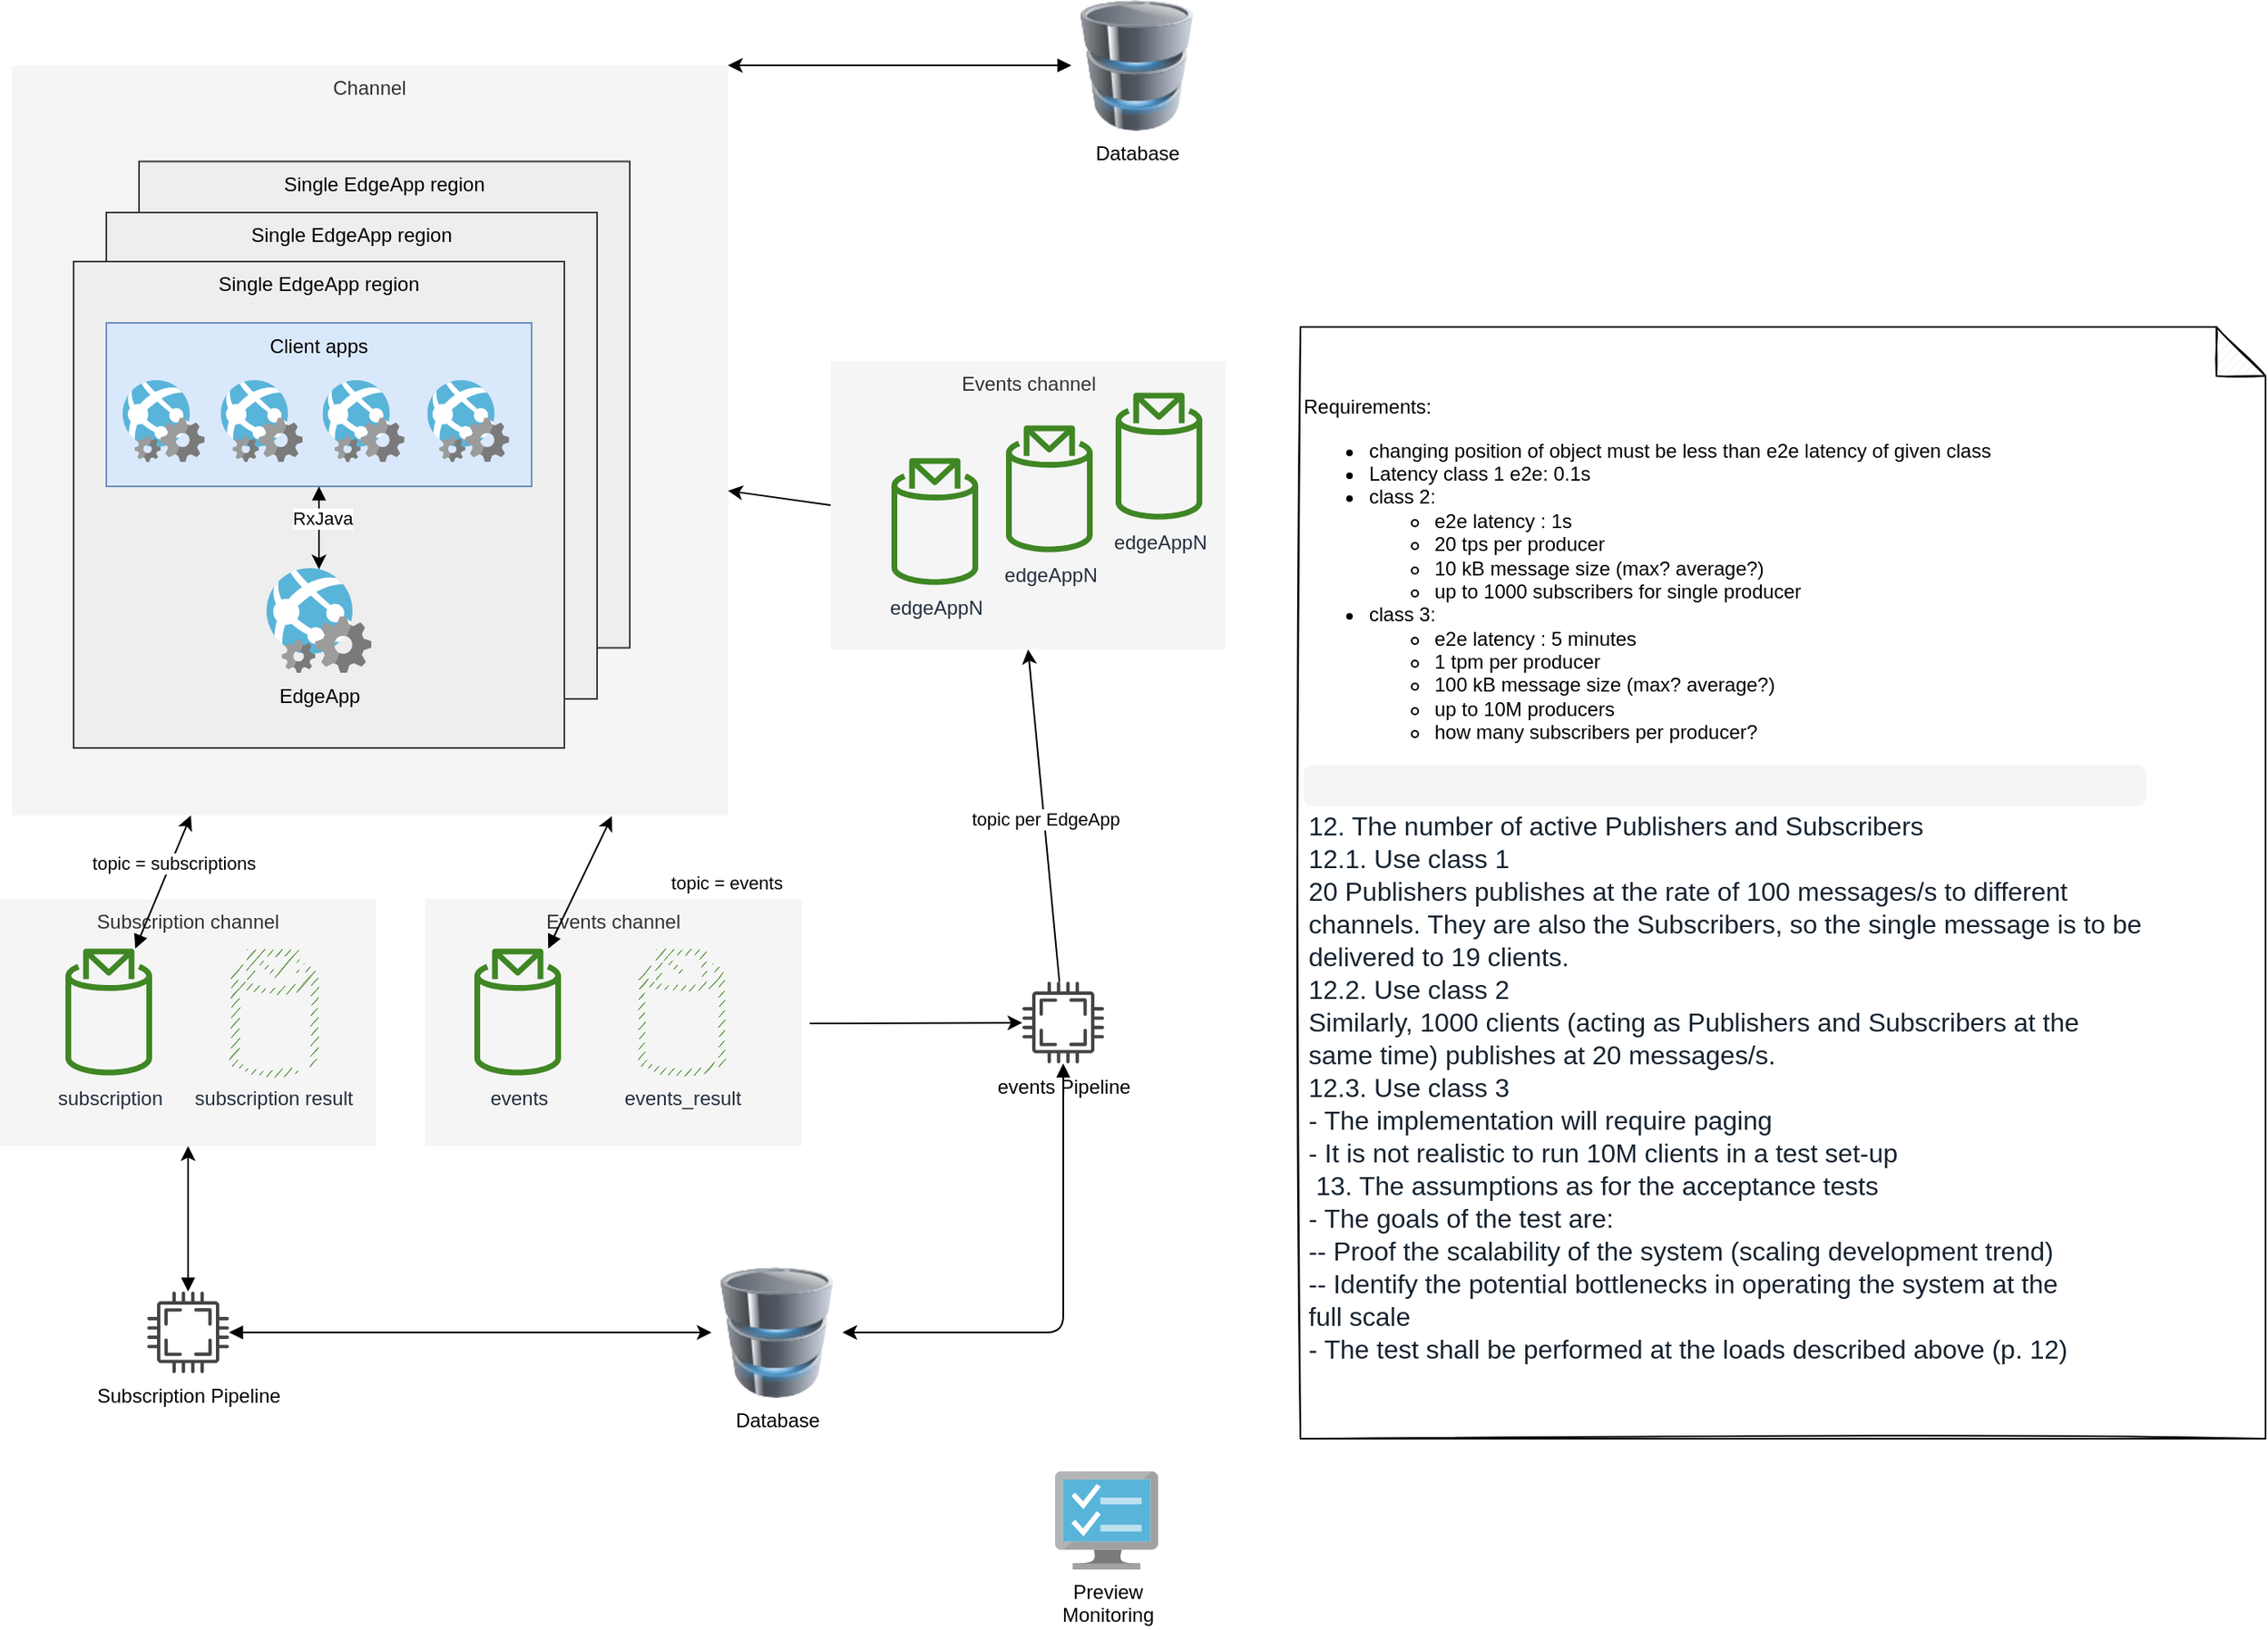 <mxfile version="15.9.4" type="github">
  <diagram id="WI9T0HZ2pTsCkuznbFz-" name="Page-1">
    <mxGraphModel dx="988" dy="1389" grid="1" gridSize="10" guides="1" tooltips="1" connect="1" arrows="1" fold="1" page="1" pageScale="1" pageWidth="1169" pageHeight="827" math="0" shadow="0">
      <root>
        <mxCell id="0" />
        <mxCell id="1" parent="0" />
        <mxCell id="73gjUbMc13ic_WcBG1Tp-119" value="Events channel" style="rounded=0;whiteSpace=wrap;html=1;fillColor=#f5f5f5;strokeColor=none;fontColor=#333333;verticalAlign=top;" vertex="1" parent="1">
          <mxGeometry x="532.75" y="-19.25" width="241.5" height="176.5" as="geometry" />
        </mxCell>
        <mxCell id="73gjUbMc13ic_WcBG1Tp-116" value="edgeAppN" style="sketch=0;outlineConnect=0;fontColor=#232F3E;gradientColor=none;fillColor=#3F8624;strokeColor=none;dashed=0;verticalLabelPosition=bottom;verticalAlign=top;align=center;html=1;fontSize=12;fontStyle=0;aspect=fixed;pointerEvents=1;shape=mxgraph.aws4.topic_2;" vertex="1" parent="1">
          <mxGeometry x="640" y="20" width="53" height="78" as="geometry" />
        </mxCell>
        <mxCell id="73gjUbMc13ic_WcBG1Tp-117" value="edgeAppN" style="sketch=0;outlineConnect=0;fontColor=#232F3E;gradientColor=none;fillColor=#3F8624;strokeColor=none;dashed=0;verticalLabelPosition=bottom;verticalAlign=top;align=center;html=1;fontSize=12;fontStyle=0;aspect=fixed;pointerEvents=1;shape=mxgraph.aws4.topic_2;" vertex="1" parent="1">
          <mxGeometry x="707" width="53" height="78" as="geometry" />
        </mxCell>
        <mxCell id="73gjUbMc13ic_WcBG1Tp-104" style="edgeStyle=none;rounded=1;orthogonalLoop=1;jettySize=auto;html=1;startArrow=none;startFill=0;" edge="1" parent="1" target="73gjUbMc13ic_WcBG1Tp-102">
          <mxGeometry relative="1" as="geometry">
            <mxPoint x="520" y="386" as="sourcePoint" />
          </mxGeometry>
        </mxCell>
        <mxCell id="73gjUbMc13ic_WcBG1Tp-96" value="Events channel" style="rounded=0;whiteSpace=wrap;html=1;fillColor=#f5f5f5;strokeColor=none;fontColor=#333333;verticalAlign=top;" vertex="1" parent="1">
          <mxGeometry x="285" y="310" width="230" height="151" as="geometry" />
        </mxCell>
        <mxCell id="73gjUbMc13ic_WcBG1Tp-95" value="Subscription channel" style="rounded=0;whiteSpace=wrap;html=1;fillColor=#f5f5f5;strokeColor=none;fontColor=#333333;verticalAlign=top;" vertex="1" parent="1">
          <mxGeometry x="25" y="310" width="230" height="151" as="geometry" />
        </mxCell>
        <mxCell id="AcxdMaKK0mU5kZiv2lnr-5" value="Preview&lt;br&gt;Monitoring&lt;br&gt;" style="aspect=fixed;html=1;perimeter=none;align=center;shadow=0;dashed=0;image;fontSize=12;image=img/lib/mscae/TaskVM.svg;" parent="1" vertex="1">
          <mxGeometry x="670" y="660" width="63" height="60" as="geometry" />
        </mxCell>
        <mxCell id="73gjUbMc13ic_WcBG1Tp-90" style="edgeStyle=none;rounded=1;orthogonalLoop=1;jettySize=auto;html=1;entryX=1;entryY=0;entryDx=0;entryDy=0;startArrow=block;startFill=1;" edge="1" parent="1" source="73gjUbMc13ic_WcBG1Tp-8" target="73gjUbMc13ic_WcBG1Tp-86">
          <mxGeometry relative="1" as="geometry" />
        </mxCell>
        <mxCell id="73gjUbMc13ic_WcBG1Tp-8" value="Database" style="image;html=1;image=img/lib/clip_art/computers/Database_128x128.png" vertex="1" parent="1">
          <mxGeometry x="680" y="-240" width="80" height="80" as="geometry" />
        </mxCell>
        <mxCell id="73gjUbMc13ic_WcBG1Tp-45" value="" style="group" vertex="1" connectable="0" parent="1">
          <mxGeometry x="70" y="-80" width="400" height="338.75" as="geometry" />
        </mxCell>
        <mxCell id="73gjUbMc13ic_WcBG1Tp-76" value="" style="group" vertex="1" connectable="0" parent="73gjUbMc13ic_WcBG1Tp-45">
          <mxGeometry x="40" y="-61.25" width="360" height="400" as="geometry" />
        </mxCell>
        <mxCell id="73gjUbMc13ic_WcBG1Tp-86" value="Channel" style="rounded=0;whiteSpace=wrap;html=1;fillColor=#f5f5f5;strokeColor=none;fontColor=#333333;verticalAlign=top;" vertex="1" parent="73gjUbMc13ic_WcBG1Tp-76">
          <mxGeometry x="-77.75" y="-58.75" width="437.75" height="458.75" as="geometry" />
        </mxCell>
        <mxCell id="73gjUbMc13ic_WcBG1Tp-77" value="Single EdgeApp region" style="rounded=0;whiteSpace=wrap;html=1;fillColor=#eeeeee;strokeColor=#36393d;verticalAlign=top;" vertex="1" parent="73gjUbMc13ic_WcBG1Tp-76">
          <mxGeometry width="300" height="297.5" as="geometry" />
        </mxCell>
        <mxCell id="73gjUbMc13ic_WcBG1Tp-78" value="EdgeApp" style="aspect=fixed;html=1;perimeter=none;align=center;shadow=0;dashed=0;image;fontSize=12;image=img/lib/mscae/WebApp_WebJobs.svg;labelBackgroundColor=none;" vertex="1" parent="73gjUbMc13ic_WcBG1Tp-76">
          <mxGeometry x="118" y="187.5" width="64" height="64" as="geometry" />
        </mxCell>
        <mxCell id="73gjUbMc13ic_WcBG1Tp-79" style="edgeStyle=none;rounded=1;orthogonalLoop=1;jettySize=auto;html=1;exitX=0;exitY=0;exitDx=0;exitDy=0;startArrow=block;startFill=1;" edge="1" parent="73gjUbMc13ic_WcBG1Tp-76" source="73gjUbMc13ic_WcBG1Tp-78" target="73gjUbMc13ic_WcBG1Tp-78">
          <mxGeometry relative="1" as="geometry" />
        </mxCell>
        <mxCell id="73gjUbMc13ic_WcBG1Tp-80" value="Client apps" style="rounded=0;whiteSpace=wrap;html=1;fillColor=#dae8fc;strokeColor=#6c8ebf;verticalAlign=top;" vertex="1" parent="73gjUbMc13ic_WcBG1Tp-76">
          <mxGeometry x="20" y="37.5" width="260" height="100" as="geometry" />
        </mxCell>
        <mxCell id="73gjUbMc13ic_WcBG1Tp-81" style="edgeStyle=none;rounded=1;orthogonalLoop=1;jettySize=auto;html=1;entryX=0.5;entryY=0.012;entryDx=0;entryDy=0;entryPerimeter=0;startArrow=block;startFill=1;" edge="1" parent="73gjUbMc13ic_WcBG1Tp-76" source="73gjUbMc13ic_WcBG1Tp-80" target="73gjUbMc13ic_WcBG1Tp-78">
          <mxGeometry relative="1" as="geometry" />
        </mxCell>
        <mxCell id="73gjUbMc13ic_WcBG1Tp-82" value="" style="aspect=fixed;html=1;perimeter=none;align=center;shadow=0;dashed=0;image;fontSize=12;image=img/lib/mscae/WebApp_WebJobs.svg;labelBackgroundColor=none;" vertex="1" parent="73gjUbMc13ic_WcBG1Tp-76">
          <mxGeometry x="30" y="72.5" width="50" height="50" as="geometry" />
        </mxCell>
        <mxCell id="73gjUbMc13ic_WcBG1Tp-83" value="" style="aspect=fixed;html=1;perimeter=none;align=center;shadow=0;dashed=0;image;fontSize=12;image=img/lib/mscae/WebApp_WebJobs.svg;labelBackgroundColor=none;" vertex="1" parent="73gjUbMc13ic_WcBG1Tp-76">
          <mxGeometry x="90" y="72.5" width="50" height="50" as="geometry" />
        </mxCell>
        <mxCell id="73gjUbMc13ic_WcBG1Tp-84" value="" style="aspect=fixed;html=1;perimeter=none;align=center;shadow=0;dashed=0;image;fontSize=12;image=img/lib/mscae/WebApp_WebJobs.svg;labelBackgroundColor=none;" vertex="1" parent="73gjUbMc13ic_WcBG1Tp-76">
          <mxGeometry x="152.25" y="72.5" width="50" height="50" as="geometry" />
        </mxCell>
        <mxCell id="73gjUbMc13ic_WcBG1Tp-85" value="" style="aspect=fixed;html=1;perimeter=none;align=center;shadow=0;dashed=0;image;fontSize=12;image=img/lib/mscae/WebApp_WebJobs.svg;labelBackgroundColor=none;" vertex="1" parent="73gjUbMc13ic_WcBG1Tp-76">
          <mxGeometry x="216.25" y="72.5" width="50" height="50" as="geometry" />
        </mxCell>
        <mxCell id="73gjUbMc13ic_WcBG1Tp-66" value="" style="group" vertex="1" connectable="0" parent="73gjUbMc13ic_WcBG1Tp-45">
          <mxGeometry x="20" y="-30" width="300" height="297.5" as="geometry" />
        </mxCell>
        <mxCell id="73gjUbMc13ic_WcBG1Tp-67" value="Single EdgeApp region" style="rounded=0;whiteSpace=wrap;html=1;fillColor=#eeeeee;strokeColor=#36393d;verticalAlign=top;" vertex="1" parent="73gjUbMc13ic_WcBG1Tp-66">
          <mxGeometry width="300" height="297.5" as="geometry" />
        </mxCell>
        <mxCell id="73gjUbMc13ic_WcBG1Tp-68" value="EdgeApp" style="aspect=fixed;html=1;perimeter=none;align=center;shadow=0;dashed=0;image;fontSize=12;image=img/lib/mscae/WebApp_WebJobs.svg;labelBackgroundColor=none;" vertex="1" parent="73gjUbMc13ic_WcBG1Tp-66">
          <mxGeometry x="118" y="187.5" width="64" height="64" as="geometry" />
        </mxCell>
        <mxCell id="73gjUbMc13ic_WcBG1Tp-69" style="edgeStyle=none;rounded=1;orthogonalLoop=1;jettySize=auto;html=1;exitX=0;exitY=0;exitDx=0;exitDy=0;startArrow=block;startFill=1;" edge="1" parent="73gjUbMc13ic_WcBG1Tp-66" source="73gjUbMc13ic_WcBG1Tp-68" target="73gjUbMc13ic_WcBG1Tp-68">
          <mxGeometry relative="1" as="geometry" />
        </mxCell>
        <mxCell id="73gjUbMc13ic_WcBG1Tp-70" value="Client apps" style="rounded=0;whiteSpace=wrap;html=1;fillColor=#dae8fc;strokeColor=#6c8ebf;verticalAlign=top;" vertex="1" parent="73gjUbMc13ic_WcBG1Tp-66">
          <mxGeometry x="20" y="37.5" width="260" height="100" as="geometry" />
        </mxCell>
        <mxCell id="73gjUbMc13ic_WcBG1Tp-71" style="edgeStyle=none;rounded=1;orthogonalLoop=1;jettySize=auto;html=1;entryX=0.5;entryY=0.012;entryDx=0;entryDy=0;entryPerimeter=0;startArrow=block;startFill=1;" edge="1" parent="73gjUbMc13ic_WcBG1Tp-66" source="73gjUbMc13ic_WcBG1Tp-70" target="73gjUbMc13ic_WcBG1Tp-68">
          <mxGeometry relative="1" as="geometry" />
        </mxCell>
        <mxCell id="73gjUbMc13ic_WcBG1Tp-72" value="" style="aspect=fixed;html=1;perimeter=none;align=center;shadow=0;dashed=0;image;fontSize=12;image=img/lib/mscae/WebApp_WebJobs.svg;labelBackgroundColor=none;" vertex="1" parent="73gjUbMc13ic_WcBG1Tp-66">
          <mxGeometry x="30" y="72.5" width="50" height="50" as="geometry" />
        </mxCell>
        <mxCell id="73gjUbMc13ic_WcBG1Tp-73" value="" style="aspect=fixed;html=1;perimeter=none;align=center;shadow=0;dashed=0;image;fontSize=12;image=img/lib/mscae/WebApp_WebJobs.svg;labelBackgroundColor=none;" vertex="1" parent="73gjUbMc13ic_WcBG1Tp-66">
          <mxGeometry x="90" y="72.5" width="50" height="50" as="geometry" />
        </mxCell>
        <mxCell id="73gjUbMc13ic_WcBG1Tp-74" value="" style="aspect=fixed;html=1;perimeter=none;align=center;shadow=0;dashed=0;image;fontSize=12;image=img/lib/mscae/WebApp_WebJobs.svg;labelBackgroundColor=none;" vertex="1" parent="73gjUbMc13ic_WcBG1Tp-66">
          <mxGeometry x="152.25" y="72.5" width="50" height="50" as="geometry" />
        </mxCell>
        <mxCell id="73gjUbMc13ic_WcBG1Tp-75" value="" style="aspect=fixed;html=1;perimeter=none;align=center;shadow=0;dashed=0;image;fontSize=12;image=img/lib/mscae/WebApp_WebJobs.svg;labelBackgroundColor=none;" vertex="1" parent="73gjUbMc13ic_WcBG1Tp-66">
          <mxGeometry x="216.25" y="72.5" width="50" height="50" as="geometry" />
        </mxCell>
        <mxCell id="73gjUbMc13ic_WcBG1Tp-43" value="Single EdgeApp region" style="rounded=0;whiteSpace=wrap;html=1;fillColor=#eeeeee;strokeColor=#36393d;verticalAlign=top;" vertex="1" parent="73gjUbMc13ic_WcBG1Tp-45">
          <mxGeometry width="300" height="297.5" as="geometry" />
        </mxCell>
        <mxCell id="73gjUbMc13ic_WcBG1Tp-1" value="EdgeApp" style="aspect=fixed;html=1;perimeter=none;align=center;shadow=0;dashed=0;image;fontSize=12;image=img/lib/mscae/WebApp_WebJobs.svg;labelBackgroundColor=none;" vertex="1" parent="73gjUbMc13ic_WcBG1Tp-45">
          <mxGeometry x="118" y="187.5" width="64" height="64" as="geometry" />
        </mxCell>
        <mxCell id="73gjUbMc13ic_WcBG1Tp-37" style="edgeStyle=none;rounded=1;orthogonalLoop=1;jettySize=auto;html=1;exitX=0;exitY=0;exitDx=0;exitDy=0;startArrow=block;startFill=1;" edge="1" parent="73gjUbMc13ic_WcBG1Tp-45" source="73gjUbMc13ic_WcBG1Tp-1" target="73gjUbMc13ic_WcBG1Tp-1">
          <mxGeometry relative="1" as="geometry" />
        </mxCell>
        <mxCell id="73gjUbMc13ic_WcBG1Tp-11" value="Client apps" style="rounded=0;whiteSpace=wrap;html=1;fillColor=#dae8fc;strokeColor=#6c8ebf;verticalAlign=top;" vertex="1" parent="73gjUbMc13ic_WcBG1Tp-45">
          <mxGeometry x="20" y="37.5" width="260" height="100" as="geometry" />
        </mxCell>
        <mxCell id="73gjUbMc13ic_WcBG1Tp-41" style="edgeStyle=none;rounded=1;orthogonalLoop=1;jettySize=auto;html=1;entryX=0.5;entryY=0.012;entryDx=0;entryDy=0;entryPerimeter=0;startArrow=block;startFill=1;" edge="1" parent="73gjUbMc13ic_WcBG1Tp-45" source="73gjUbMc13ic_WcBG1Tp-11" target="73gjUbMc13ic_WcBG1Tp-1">
          <mxGeometry relative="1" as="geometry" />
        </mxCell>
        <mxCell id="73gjUbMc13ic_WcBG1Tp-115" value="RxJava" style="edgeLabel;html=1;align=center;verticalAlign=middle;resizable=0;points=[];" vertex="1" connectable="0" parent="73gjUbMc13ic_WcBG1Tp-41">
          <mxGeometry x="-0.271" y="2" relative="1" as="geometry">
            <mxPoint y="1" as="offset" />
          </mxGeometry>
        </mxCell>
        <mxCell id="73gjUbMc13ic_WcBG1Tp-4" value="" style="aspect=fixed;html=1;perimeter=none;align=center;shadow=0;dashed=0;image;fontSize=12;image=img/lib/mscae/WebApp_WebJobs.svg;labelBackgroundColor=none;" vertex="1" parent="73gjUbMc13ic_WcBG1Tp-45">
          <mxGeometry x="30" y="72.5" width="50" height="50" as="geometry" />
        </mxCell>
        <mxCell id="73gjUbMc13ic_WcBG1Tp-15" value="" style="aspect=fixed;html=1;perimeter=none;align=center;shadow=0;dashed=0;image;fontSize=12;image=img/lib/mscae/WebApp_WebJobs.svg;labelBackgroundColor=none;" vertex="1" parent="73gjUbMc13ic_WcBG1Tp-45">
          <mxGeometry x="90" y="72.5" width="50" height="50" as="geometry" />
        </mxCell>
        <mxCell id="73gjUbMc13ic_WcBG1Tp-16" value="" style="aspect=fixed;html=1;perimeter=none;align=center;shadow=0;dashed=0;image;fontSize=12;image=img/lib/mscae/WebApp_WebJobs.svg;labelBackgroundColor=none;" vertex="1" parent="73gjUbMc13ic_WcBG1Tp-45">
          <mxGeometry x="152.25" y="72.5" width="50" height="50" as="geometry" />
        </mxCell>
        <mxCell id="73gjUbMc13ic_WcBG1Tp-17" value="" style="aspect=fixed;html=1;perimeter=none;align=center;shadow=0;dashed=0;image;fontSize=12;image=img/lib/mscae/WebApp_WebJobs.svg;labelBackgroundColor=none;" vertex="1" parent="73gjUbMc13ic_WcBG1Tp-45">
          <mxGeometry x="216.25" y="72.5" width="50" height="50" as="geometry" />
        </mxCell>
        <mxCell id="73gjUbMc13ic_WcBG1Tp-91" value="subscription" style="sketch=0;outlineConnect=0;fontColor=#232F3E;gradientColor=none;fillColor=#3F8624;strokeColor=none;dashed=0;verticalLabelPosition=bottom;verticalAlign=top;align=center;html=1;fontSize=12;fontStyle=0;aspect=fixed;pointerEvents=1;shape=mxgraph.aws4.topic_2;" vertex="1" parent="1">
          <mxGeometry x="65" y="340" width="53" height="78" as="geometry" />
        </mxCell>
        <mxCell id="73gjUbMc13ic_WcBG1Tp-92" value="subscription result&lt;br&gt;" style="sketch=1;outlineConnect=0;fontColor=#232F3E;gradientColor=none;fillColor=#3F8624;strokeColor=none;dashed=0;verticalLabelPosition=bottom;verticalAlign=top;align=center;html=1;fontSize=12;fontStyle=0;aspect=fixed;pointerEvents=1;shape=mxgraph.aws4.topic_2;shadow=0;" vertex="1" parent="1">
          <mxGeometry x="165" y="340" width="53" height="78" as="geometry" />
        </mxCell>
        <mxCell id="73gjUbMc13ic_WcBG1Tp-93" value="events" style="sketch=0;outlineConnect=0;fontColor=#232F3E;gradientColor=none;fillColor=#3F8624;strokeColor=none;dashed=0;verticalLabelPosition=bottom;verticalAlign=top;align=center;html=1;fontSize=12;fontStyle=0;aspect=fixed;pointerEvents=1;shape=mxgraph.aws4.topic_2;" vertex="1" parent="1">
          <mxGeometry x="315" y="340" width="53" height="78" as="geometry" />
        </mxCell>
        <mxCell id="73gjUbMc13ic_WcBG1Tp-94" value="events_result" style="sketch=1;outlineConnect=0;fontColor=#232F3E;gradientColor=none;fillColor=#3F8624;strokeColor=none;dashed=0;verticalLabelPosition=bottom;verticalAlign=top;align=center;html=1;fontSize=12;fontStyle=0;aspect=fixed;pointerEvents=1;shape=mxgraph.aws4.topic_2;" vertex="1" parent="1">
          <mxGeometry x="415" y="340" width="53" height="78" as="geometry" />
        </mxCell>
        <mxCell id="73gjUbMc13ic_WcBG1Tp-105" style="edgeStyle=none;rounded=1;orthogonalLoop=1;jettySize=auto;html=1;startArrow=block;startFill=1;" edge="1" parent="1" source="73gjUbMc13ic_WcBG1Tp-100" target="73gjUbMc13ic_WcBG1Tp-95">
          <mxGeometry relative="1" as="geometry" />
        </mxCell>
        <mxCell id="73gjUbMc13ic_WcBG1Tp-106" style="edgeStyle=none;rounded=1;orthogonalLoop=1;jettySize=auto;html=1;startArrow=block;startFill=1;" edge="1" parent="1" source="73gjUbMc13ic_WcBG1Tp-100" target="73gjUbMc13ic_WcBG1Tp-103">
          <mxGeometry relative="1" as="geometry" />
        </mxCell>
        <mxCell id="73gjUbMc13ic_WcBG1Tp-100" value="Subscription Pipeline" style="sketch=0;pointerEvents=1;shadow=0;dashed=0;html=1;strokeColor=none;fillColor=#434445;aspect=fixed;labelPosition=center;verticalLabelPosition=bottom;verticalAlign=top;align=center;outlineConnect=0;shape=mxgraph.vvd.cpu;" vertex="1" parent="1">
          <mxGeometry x="115" y="550" width="50" height="50" as="geometry" />
        </mxCell>
        <mxCell id="73gjUbMc13ic_WcBG1Tp-107" style="edgeStyle=none;rounded=1;orthogonalLoop=1;jettySize=auto;html=1;startArrow=block;startFill=1;" edge="1" parent="1" source="73gjUbMc13ic_WcBG1Tp-102" target="73gjUbMc13ic_WcBG1Tp-103">
          <mxGeometry relative="1" as="geometry">
            <Array as="points">
              <mxPoint x="675" y="575" />
            </Array>
          </mxGeometry>
        </mxCell>
        <mxCell id="73gjUbMc13ic_WcBG1Tp-113" style="edgeStyle=none;rounded=1;orthogonalLoop=1;jettySize=auto;html=1;startArrow=none;startFill=0;entryX=0.5;entryY=1;entryDx=0;entryDy=0;" edge="1" parent="1" source="73gjUbMc13ic_WcBG1Tp-102" target="73gjUbMc13ic_WcBG1Tp-119">
          <mxGeometry relative="1" as="geometry" />
        </mxCell>
        <mxCell id="73gjUbMc13ic_WcBG1Tp-114" value="topic per EdgeApp" style="edgeLabel;html=1;align=center;verticalAlign=middle;resizable=0;points=[];" vertex="1" connectable="0" parent="73gjUbMc13ic_WcBG1Tp-113">
          <mxGeometry x="-0.017" y="-1" relative="1" as="geometry">
            <mxPoint as="offset" />
          </mxGeometry>
        </mxCell>
        <mxCell id="73gjUbMc13ic_WcBG1Tp-102" value="events Pipeline" style="sketch=0;pointerEvents=1;shadow=0;dashed=0;html=1;strokeColor=none;fillColor=#434445;aspect=fixed;labelPosition=center;verticalLabelPosition=bottom;verticalAlign=top;align=center;outlineConnect=0;shape=mxgraph.vvd.cpu;" vertex="1" parent="1">
          <mxGeometry x="650" y="360.5" width="50" height="50" as="geometry" />
        </mxCell>
        <mxCell id="73gjUbMc13ic_WcBG1Tp-103" value="Database" style="image;html=1;image=img/lib/clip_art/computers/Database_128x128.png" vertex="1" parent="1">
          <mxGeometry x="460" y="535" width="80" height="80" as="geometry" />
        </mxCell>
        <mxCell id="73gjUbMc13ic_WcBG1Tp-110" style="edgeStyle=none;rounded=1;orthogonalLoop=1;jettySize=auto;html=1;exitX=0.5;exitY=0;exitDx=0;exitDy=0;startArrow=block;startFill=1;" edge="1" parent="1" source="73gjUbMc13ic_WcBG1Tp-95" target="73gjUbMc13ic_WcBG1Tp-95">
          <mxGeometry relative="1" as="geometry" />
        </mxCell>
        <mxCell id="73gjUbMc13ic_WcBG1Tp-97" style="edgeStyle=none;rounded=1;orthogonalLoop=1;jettySize=auto;html=1;entryX=0.25;entryY=1;entryDx=0;entryDy=0;startArrow=block;startFill=1;" edge="1" parent="1" source="73gjUbMc13ic_WcBG1Tp-91" target="73gjUbMc13ic_WcBG1Tp-86">
          <mxGeometry relative="1" as="geometry" />
        </mxCell>
        <mxCell id="73gjUbMc13ic_WcBG1Tp-109" value="topic = subscriptions" style="edgeLabel;html=1;align=center;verticalAlign=middle;resizable=0;points=[];" vertex="1" connectable="0" parent="73gjUbMc13ic_WcBG1Tp-97">
          <mxGeometry x="0.288" y="-1" relative="1" as="geometry">
            <mxPoint as="offset" />
          </mxGeometry>
        </mxCell>
        <mxCell id="73gjUbMc13ic_WcBG1Tp-112" style="edgeStyle=none;rounded=1;orthogonalLoop=1;jettySize=auto;html=1;startArrow=none;startFill=0;exitX=0;exitY=0.5;exitDx=0;exitDy=0;" edge="1" parent="1" source="73gjUbMc13ic_WcBG1Tp-119" target="73gjUbMc13ic_WcBG1Tp-86">
          <mxGeometry relative="1" as="geometry" />
        </mxCell>
        <mxCell id="73gjUbMc13ic_WcBG1Tp-111" value="edgeAppN" style="sketch=0;outlineConnect=0;fontColor=#232F3E;gradientColor=none;fillColor=#3F8624;strokeColor=none;dashed=0;verticalLabelPosition=bottom;verticalAlign=top;align=center;html=1;fontSize=12;fontStyle=0;aspect=fixed;pointerEvents=1;shape=mxgraph.aws4.topic_2;" vertex="1" parent="1">
          <mxGeometry x="570" y="40" width="53" height="78" as="geometry" />
        </mxCell>
        <mxCell id="73gjUbMc13ic_WcBG1Tp-98" style="edgeStyle=none;rounded=1;orthogonalLoop=1;jettySize=auto;html=1;entryX=0.838;entryY=1.001;entryDx=0;entryDy=0;entryPerimeter=0;startArrow=block;startFill=1;" edge="1" parent="1" source="73gjUbMc13ic_WcBG1Tp-93" target="73gjUbMc13ic_WcBG1Tp-86">
          <mxGeometry relative="1" as="geometry" />
        </mxCell>
        <mxCell id="73gjUbMc13ic_WcBG1Tp-108" value="topic = events" style="edgeLabel;html=1;align=center;verticalAlign=middle;resizable=0;points=[];" vertex="1" connectable="0" parent="73gjUbMc13ic_WcBG1Tp-98">
          <mxGeometry x="0.416" y="-2" relative="1" as="geometry">
            <mxPoint x="79" y="16" as="offset" />
          </mxGeometry>
        </mxCell>
        <mxCell id="73gjUbMc13ic_WcBG1Tp-120" value="Requirements:&lt;br&gt;&lt;ul&gt;&lt;li&gt;changing position of object must be less than e2e latency of given class&lt;/li&gt;&lt;li&gt;Latency class 1 e2e: 0.1s&lt;/li&gt;&lt;li&gt;class 2:&lt;/li&gt;&lt;ul&gt;&lt;li&gt;e2e latency : 1s&lt;/li&gt;&lt;li&gt;20 tps per producer&lt;/li&gt;&lt;li&gt;10 kB message size (max? average?)&lt;/li&gt;&lt;li&gt;up to 1000 subscribers for single producer&lt;/li&gt;&lt;/ul&gt;&lt;li&gt;class 3:&lt;/li&gt;&lt;ul&gt;&lt;li&gt;e2e latency : 5 minutes&lt;/li&gt;&lt;li&gt;1 tpm per producer&lt;/li&gt;&lt;li&gt;100 kB message size (max? average?)&lt;/li&gt;&lt;li&gt;up to 10M producers&amp;nbsp;&lt;/li&gt;&lt;li&gt;how many subscribers per producer?&lt;/li&gt;&lt;/ul&gt;&lt;/ul&gt;&lt;div&gt;&lt;div class=&quot;DivStreamEntry DivStreamPost&quot; style=&quot;overflow: hidden ; margin-bottom: 0px ; padding: 3px ; background-color: rgb(245 , 245 , 247) ; border-radius: 5px ; color: rgb(22 , 35 , 48) ; font-family: &amp;#34;source sans prosf&amp;#34; , &amp;#34;arial&amp;#34; , &amp;#34;tahoma&amp;#34; , &amp;#34;verdana&amp;#34; ; font-size: 16px&quot;&gt;&lt;div class=&quot;DivStreamCommentText&quot;&gt;&lt;br&gt;&lt;/div&gt;&lt;div class=&quot;clearfloat&quot; style=&quot;clear: both&quot;&gt;&lt;/div&gt;&lt;/div&gt;&lt;div class=&quot;clearfloat&quot; style=&quot;clear: both ; color: rgb(22 , 35 , 48) ; font-family: &amp;#34;source sans prosf&amp;#34; , &amp;#34;arial&amp;#34; , &amp;#34;tahoma&amp;#34; , &amp;#34;verdana&amp;#34; ; font-size: 16px ; background-color: rgb(255 , 255 , 255)&quot;&gt;&lt;/div&gt;&lt;div class=&quot;DivStreamEntry DivStreamPost&quot; style=&quot;overflow: hidden ; margin-bottom: 0px ; padding: 3px ; color: rgb(22 , 35 , 48) ; font-family: &amp;#34;source sans prosf&amp;#34; , &amp;#34;arial&amp;#34; , &amp;#34;tahoma&amp;#34; , &amp;#34;verdana&amp;#34; ; font-size: 16px ; background-color: rgb(255 , 255 , 255)&quot;&gt;&lt;div class=&quot;DivPostSettingWrapper&quot; style=&quot;float: right ; margin: -1px 3px&quot;&gt;&lt;div class=&quot;DivPostSettingAbsolute&quot; style=&quot;border-radius: 4px ; display: inline-block ; margin: 0px 6px&quot;&gt;&lt;span class=&quot;imgPostItem imgCommentPost&quot; title=&quot;Reply&quot; style=&quot;visibility: hidden ; cursor: pointer ; height: 28px ; width: 36px ; float: left ; display: block ; border: 0.9px solid rgb(204 , 204 , 204) ; margin-left: -1px ; border-top-left-radius: 4px ; border-bottom-left-radius: 4px&quot;&gt;&lt;/span&gt;&lt;span class=&quot;imgPostItem imgCommentPost &quot; title=&quot;Add Reaction&quot; style=&quot;visibility: hidden ; cursor: pointer ; height: 28px ; width: 36px ; float: left ; display: block ; border: 0.9px solid rgb(204 , 204 , 204) ; margin-left: -1px&quot;&gt;&lt;/span&gt;&lt;span class=&quot;imgPostSetting imgPostItem&quot; style=&quot;visibility: hidden ; cursor: pointer ; height: 28px ; width: 36px ; float: left ; display: block ; border: 0.9px solid rgb(204 , 204 , 204) ; margin-left: -1px ; border-top-right-radius: 4px ; border-bottom-right-radius: 4px&quot;&gt;&lt;div class=&quot;Rotate90&quot;&gt;&lt;/div&gt;&lt;/span&gt;&lt;/div&gt;&lt;br&gt;&lt;/div&gt;&lt;div class=&quot;DivStreamCommentText&quot;&gt;&lt;span&gt;&lt;span class=&quot;spanContent&quot; style=&quot;line-height: 20px&quot;&gt;12. The number of active Publishers and Subscribers&lt;br&gt;12.1. Use class 1&amp;nbsp;&lt;/span&gt;&lt;/span&gt;&lt;/div&gt;&lt;div class=&quot;DivStreamCommentText&quot;&gt;&lt;span&gt;&lt;span class=&quot;spanContent&quot; style=&quot;line-height: 20px&quot;&gt;20 Publishers publishes at the rate of 100 messages/s to different&lt;br&gt;channels. They are also the Subscribers, so the single message is to be&lt;br&gt;delivered to 19 clients.&amp;nbsp;&lt;/span&gt;&lt;/span&gt;&lt;/div&gt;&lt;div class=&quot;DivStreamCommentText&quot;&gt;&lt;span&gt;&lt;span class=&quot;spanContent&quot; style=&quot;line-height: 20px&quot;&gt;12.2. Use class 2&lt;br&gt;Similarly, 1000 clients (acting as Publishers and Subscribers at the&lt;br&gt;same time) publishes at 20 messages/s.&amp;nbsp;&lt;/span&gt;&lt;/span&gt;&lt;/div&gt;&lt;div class=&quot;DivStreamCommentText&quot;&gt;&lt;span&gt;&lt;span class=&quot;spanContent&quot; style=&quot;line-height: 20px&quot;&gt;12.3. Use class 3&lt;br&gt;- The implementation will require paging&lt;br&gt;- It is not realistic to run 10M clients in a test set-up&amp;nbsp;&lt;/span&gt;&lt;/span&gt;&lt;/div&gt;&lt;div class=&quot;DivStreamCommentText&quot;&gt;&lt;span&gt;&lt;span class=&quot;spanContent&quot; style=&quot;line-height: 20px&quot;&gt;&amp;nbsp;13. The assumptions as for the acceptance tests&lt;br&gt;- The goals of the test are:&lt;br&gt;-- Proof the scalability of the system (scaling development trend)&lt;br&gt;-- Identify the potential bottlenecks in operating the system at the&lt;br&gt;full scale&lt;br&gt;- The test shall be performed at the loads described above (p. 12)&lt;/span&gt;&lt;/span&gt;&lt;/div&gt;&lt;/div&gt;&lt;/div&gt;" style="shape=note;whiteSpace=wrap;html=1;backgroundOutline=1;darkOpacity=0.05;shadow=0;sketch=1;align=left;" vertex="1" parent="1">
          <mxGeometry x="820" y="-40" width="590" height="680" as="geometry" />
        </mxCell>
      </root>
    </mxGraphModel>
  </diagram>
</mxfile>
